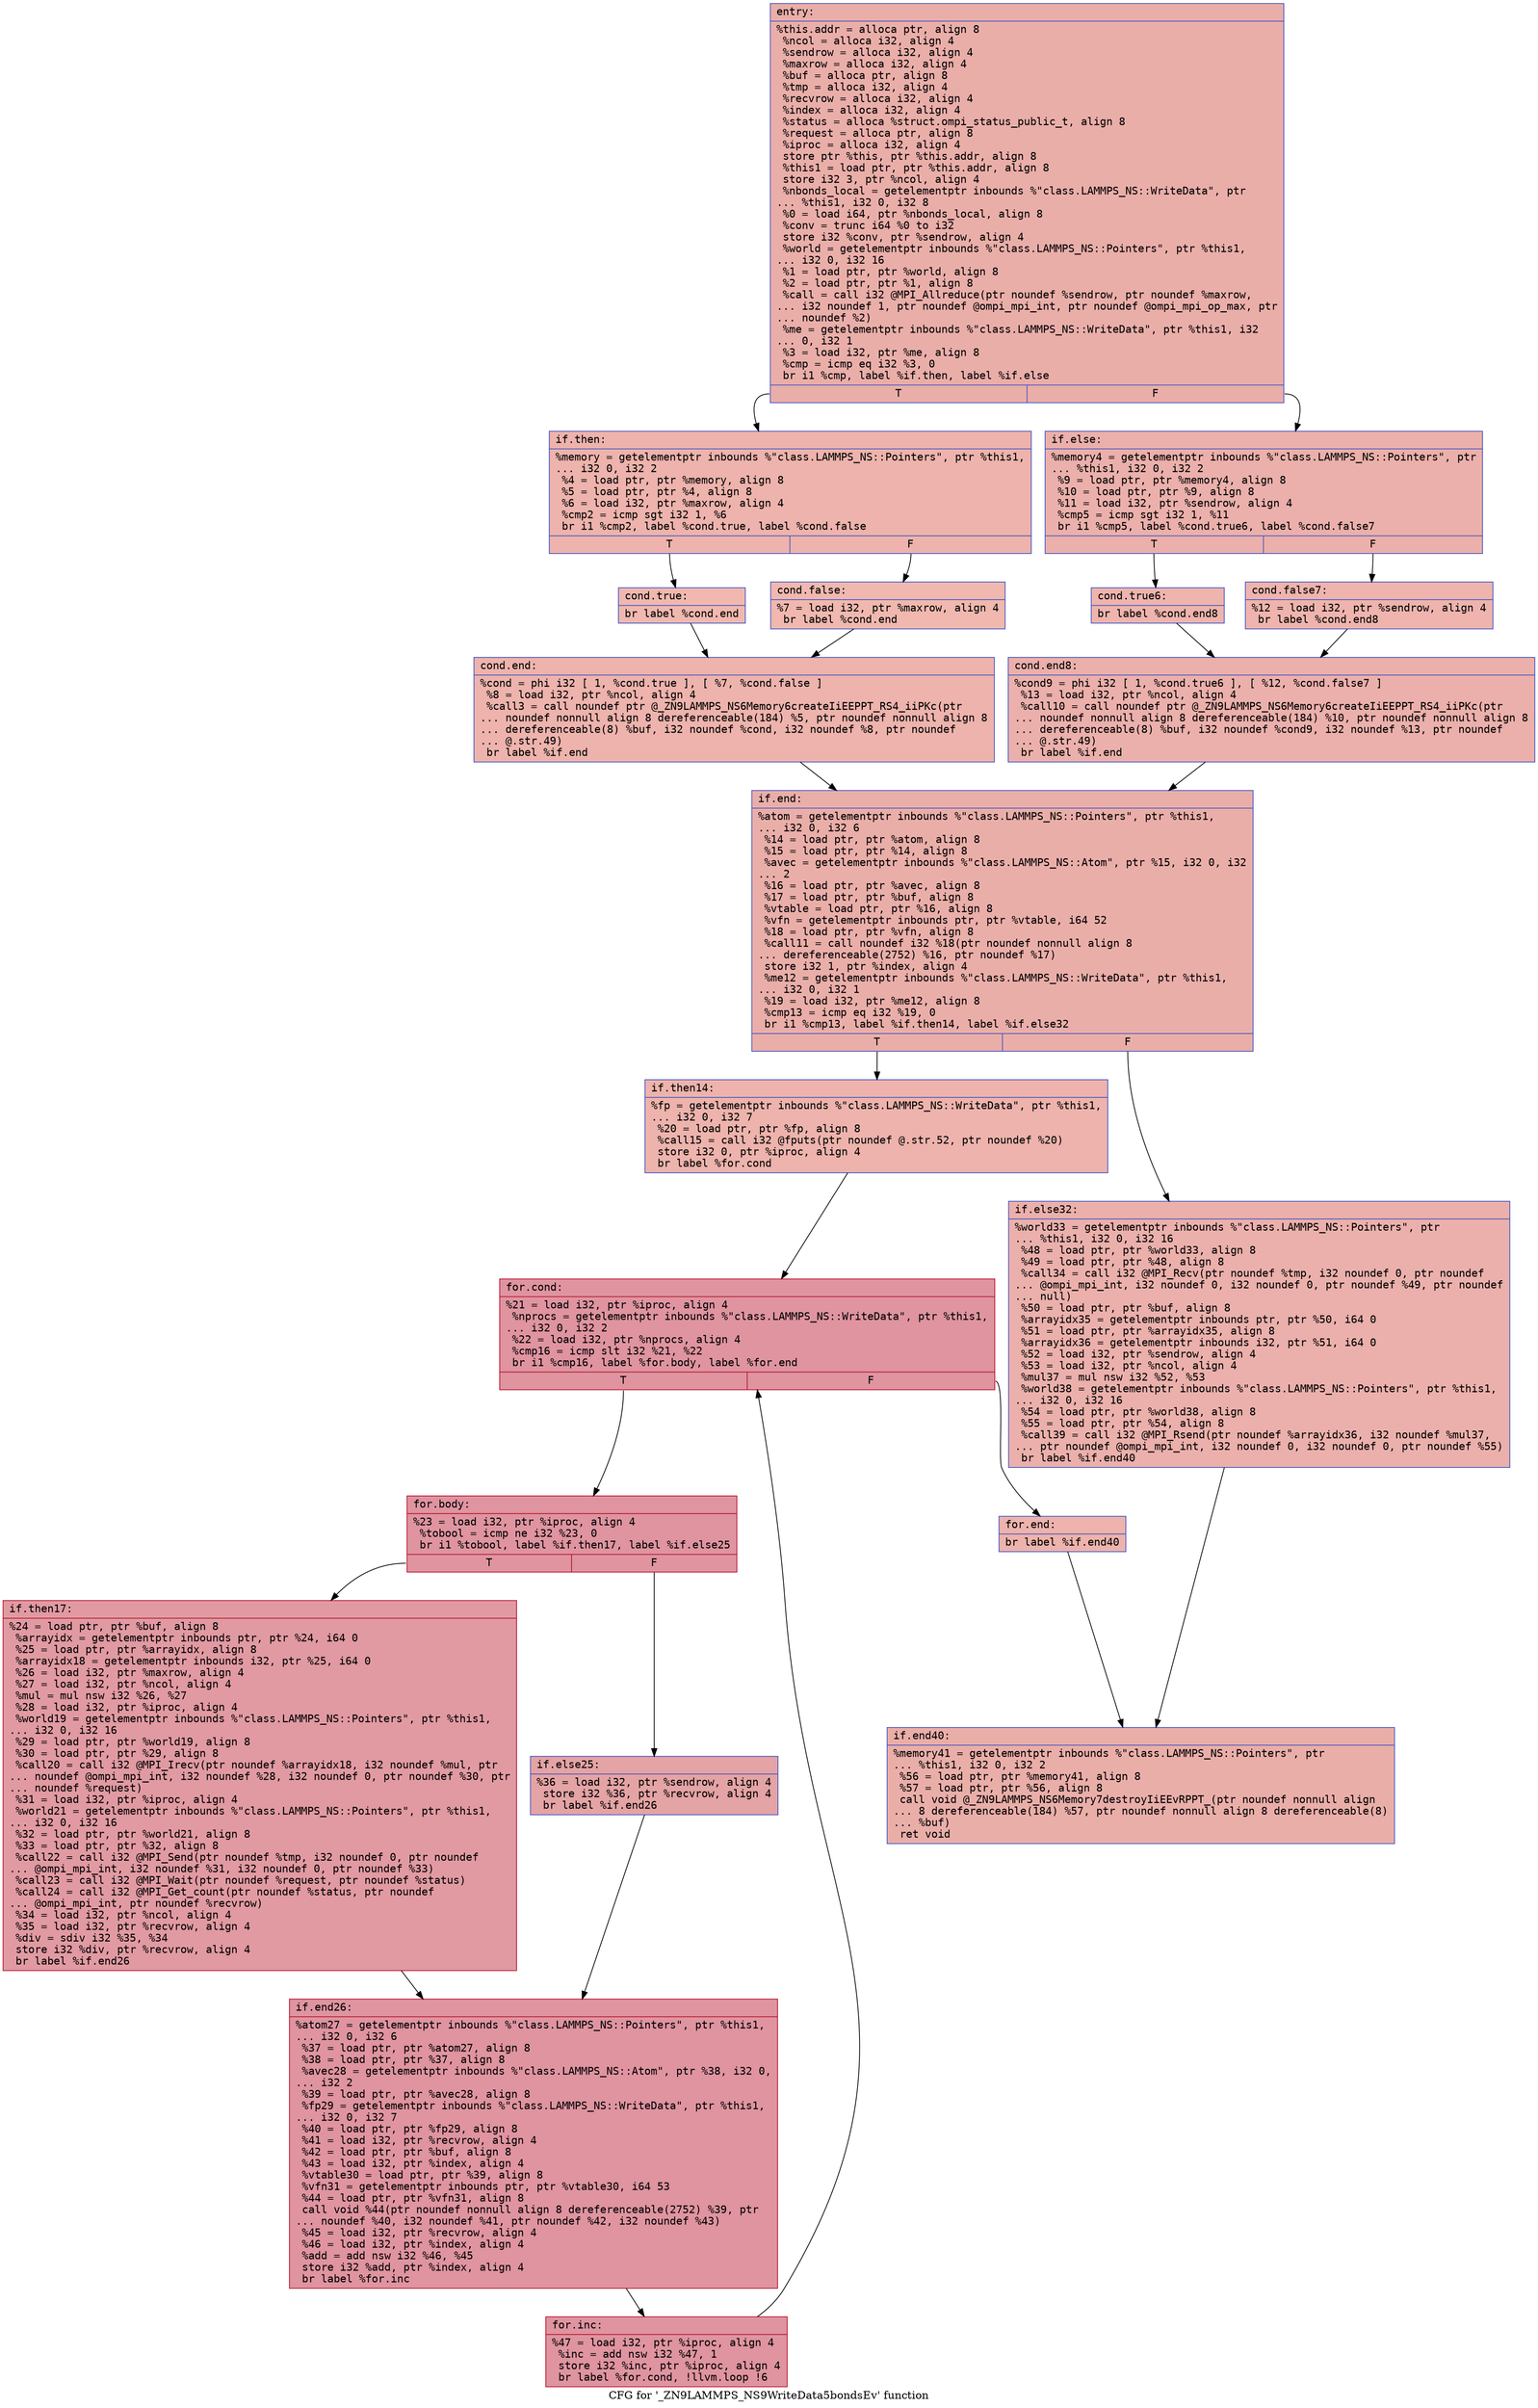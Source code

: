 digraph "CFG for '_ZN9LAMMPS_NS9WriteData5bondsEv' function" {
	label="CFG for '_ZN9LAMMPS_NS9WriteData5bondsEv' function";

	Node0x564c037406a0 [shape=record,color="#3d50c3ff", style=filled, fillcolor="#d0473d70" fontname="Courier",label="{entry:\l|  %this.addr = alloca ptr, align 8\l  %ncol = alloca i32, align 4\l  %sendrow = alloca i32, align 4\l  %maxrow = alloca i32, align 4\l  %buf = alloca ptr, align 8\l  %tmp = alloca i32, align 4\l  %recvrow = alloca i32, align 4\l  %index = alloca i32, align 4\l  %status = alloca %struct.ompi_status_public_t, align 8\l  %request = alloca ptr, align 8\l  %iproc = alloca i32, align 4\l  store ptr %this, ptr %this.addr, align 8\l  %this1 = load ptr, ptr %this.addr, align 8\l  store i32 3, ptr %ncol, align 4\l  %nbonds_local = getelementptr inbounds %\"class.LAMMPS_NS::WriteData\", ptr\l... %this1, i32 0, i32 8\l  %0 = load i64, ptr %nbonds_local, align 8\l  %conv = trunc i64 %0 to i32\l  store i32 %conv, ptr %sendrow, align 4\l  %world = getelementptr inbounds %\"class.LAMMPS_NS::Pointers\", ptr %this1,\l... i32 0, i32 16\l  %1 = load ptr, ptr %world, align 8\l  %2 = load ptr, ptr %1, align 8\l  %call = call i32 @MPI_Allreduce(ptr noundef %sendrow, ptr noundef %maxrow,\l... i32 noundef 1, ptr noundef @ompi_mpi_int, ptr noundef @ompi_mpi_op_max, ptr\l... noundef %2)\l  %me = getelementptr inbounds %\"class.LAMMPS_NS::WriteData\", ptr %this1, i32\l... 0, i32 1\l  %3 = load i32, ptr %me, align 8\l  %cmp = icmp eq i32 %3, 0\l  br i1 %cmp, label %if.then, label %if.else\l|{<s0>T|<s1>F}}"];
	Node0x564c037406a0:s0 -> Node0x564c03743150[tooltip="entry -> if.then\nProbability 37.50%" ];
	Node0x564c037406a0:s1 -> Node0x564c037431c0[tooltip="entry -> if.else\nProbability 62.50%" ];
	Node0x564c03743150 [shape=record,color="#3d50c3ff", style=filled, fillcolor="#d6524470" fontname="Courier",label="{if.then:\l|  %memory = getelementptr inbounds %\"class.LAMMPS_NS::Pointers\", ptr %this1,\l... i32 0, i32 2\l  %4 = load ptr, ptr %memory, align 8\l  %5 = load ptr, ptr %4, align 8\l  %6 = load i32, ptr %maxrow, align 4\l  %cmp2 = icmp sgt i32 1, %6\l  br i1 %cmp2, label %cond.true, label %cond.false\l|{<s0>T|<s1>F}}"];
	Node0x564c03743150:s0 -> Node0x564c037435f0[tooltip="if.then -> cond.true\nProbability 50.00%" ];
	Node0x564c03743150:s1 -> Node0x564c03742560[tooltip="if.then -> cond.false\nProbability 50.00%" ];
	Node0x564c037435f0 [shape=record,color="#3d50c3ff", style=filled, fillcolor="#dc5d4a70" fontname="Courier",label="{cond.true:\l|  br label %cond.end\l}"];
	Node0x564c037435f0 -> Node0x564c03742690[tooltip="cond.true -> cond.end\nProbability 100.00%" ];
	Node0x564c03742560 [shape=record,color="#3d50c3ff", style=filled, fillcolor="#dc5d4a70" fontname="Courier",label="{cond.false:\l|  %7 = load i32, ptr %maxrow, align 4\l  br label %cond.end\l}"];
	Node0x564c03742560 -> Node0x564c03742690[tooltip="cond.false -> cond.end\nProbability 100.00%" ];
	Node0x564c03742690 [shape=record,color="#3d50c3ff", style=filled, fillcolor="#d6524470" fontname="Courier",label="{cond.end:\l|  %cond = phi i32 [ 1, %cond.true ], [ %7, %cond.false ]\l  %8 = load i32, ptr %ncol, align 4\l  %call3 = call noundef ptr @_ZN9LAMMPS_NS6Memory6createIiEEPPT_RS4_iiPKc(ptr\l... noundef nonnull align 8 dereferenceable(184) %5, ptr noundef nonnull align 8\l... dereferenceable(8) %buf, i32 noundef %cond, i32 noundef %8, ptr noundef\l... @.str.49)\l  br label %if.end\l}"];
	Node0x564c03742690 -> Node0x564c03743e50[tooltip="cond.end -> if.end\nProbability 100.00%" ];
	Node0x564c037431c0 [shape=record,color="#3d50c3ff", style=filled, fillcolor="#d24b4070" fontname="Courier",label="{if.else:\l|  %memory4 = getelementptr inbounds %\"class.LAMMPS_NS::Pointers\", ptr\l... %this1, i32 0, i32 2\l  %9 = load ptr, ptr %memory4, align 8\l  %10 = load ptr, ptr %9, align 8\l  %11 = load i32, ptr %sendrow, align 4\l  %cmp5 = icmp sgt i32 1, %11\l  br i1 %cmp5, label %cond.true6, label %cond.false7\l|{<s0>T|<s1>F}}"];
	Node0x564c037431c0:s0 -> Node0x564c03744220[tooltip="if.else -> cond.true6\nProbability 50.00%" ];
	Node0x564c037431c0:s1 -> Node0x564c03744270[tooltip="if.else -> cond.false7\nProbability 50.00%" ];
	Node0x564c03744220 [shape=record,color="#3d50c3ff", style=filled, fillcolor="#d8564670" fontname="Courier",label="{cond.true6:\l|  br label %cond.end8\l}"];
	Node0x564c03744220 -> Node0x564c037443a0[tooltip="cond.true6 -> cond.end8\nProbability 100.00%" ];
	Node0x564c03744270 [shape=record,color="#3d50c3ff", style=filled, fillcolor="#d8564670" fontname="Courier",label="{cond.false7:\l|  %12 = load i32, ptr %sendrow, align 4\l  br label %cond.end8\l}"];
	Node0x564c03744270 -> Node0x564c037443a0[tooltip="cond.false7 -> cond.end8\nProbability 100.00%" ];
	Node0x564c037443a0 [shape=record,color="#3d50c3ff", style=filled, fillcolor="#d24b4070" fontname="Courier",label="{cond.end8:\l|  %cond9 = phi i32 [ 1, %cond.true6 ], [ %12, %cond.false7 ]\l  %13 = load i32, ptr %ncol, align 4\l  %call10 = call noundef ptr @_ZN9LAMMPS_NS6Memory6createIiEEPPT_RS4_iiPKc(ptr\l... noundef nonnull align 8 dereferenceable(184) %10, ptr noundef nonnull align 8\l... dereferenceable(8) %buf, i32 noundef %cond9, i32 noundef %13, ptr noundef\l... @.str.49)\l  br label %if.end\l}"];
	Node0x564c037443a0 -> Node0x564c03743e50[tooltip="cond.end8 -> if.end\nProbability 100.00%" ];
	Node0x564c03743e50 [shape=record,color="#3d50c3ff", style=filled, fillcolor="#d0473d70" fontname="Courier",label="{if.end:\l|  %atom = getelementptr inbounds %\"class.LAMMPS_NS::Pointers\", ptr %this1,\l... i32 0, i32 6\l  %14 = load ptr, ptr %atom, align 8\l  %15 = load ptr, ptr %14, align 8\l  %avec = getelementptr inbounds %\"class.LAMMPS_NS::Atom\", ptr %15, i32 0, i32\l... 2\l  %16 = load ptr, ptr %avec, align 8\l  %17 = load ptr, ptr %buf, align 8\l  %vtable = load ptr, ptr %16, align 8\l  %vfn = getelementptr inbounds ptr, ptr %vtable, i64 52\l  %18 = load ptr, ptr %vfn, align 8\l  %call11 = call noundef i32 %18(ptr noundef nonnull align 8\l... dereferenceable(2752) %16, ptr noundef %17)\l  store i32 1, ptr %index, align 4\l  %me12 = getelementptr inbounds %\"class.LAMMPS_NS::WriteData\", ptr %this1,\l... i32 0, i32 1\l  %19 = load i32, ptr %me12, align 8\l  %cmp13 = icmp eq i32 %19, 0\l  br i1 %cmp13, label %if.then14, label %if.else32\l|{<s0>T|<s1>F}}"];
	Node0x564c03743e50:s0 -> Node0x564c03745210[tooltip="if.end -> if.then14\nProbability 37.50%" ];
	Node0x564c03743e50:s1 -> Node0x564c03745260[tooltip="if.end -> if.else32\nProbability 62.50%" ];
	Node0x564c03745210 [shape=record,color="#3d50c3ff", style=filled, fillcolor="#d6524470" fontname="Courier",label="{if.then14:\l|  %fp = getelementptr inbounds %\"class.LAMMPS_NS::WriteData\", ptr %this1,\l... i32 0, i32 7\l  %20 = load ptr, ptr %fp, align 8\l  %call15 = call i32 @fputs(ptr noundef @.str.52, ptr noundef %20)\l  store i32 0, ptr %iproc, align 4\l  br label %for.cond\l}"];
	Node0x564c03745210 -> Node0x564c037456e0[tooltip="if.then14 -> for.cond\nProbability 100.00%" ];
	Node0x564c037456e0 [shape=record,color="#b70d28ff", style=filled, fillcolor="#b70d2870" fontname="Courier",label="{for.cond:\l|  %21 = load i32, ptr %iproc, align 4\l  %nprocs = getelementptr inbounds %\"class.LAMMPS_NS::WriteData\", ptr %this1,\l... i32 0, i32 2\l  %22 = load i32, ptr %nprocs, align 4\l  %cmp16 = icmp slt i32 %21, %22\l  br i1 %cmp16, label %for.body, label %for.end\l|{<s0>T|<s1>F}}"];
	Node0x564c037456e0:s0 -> Node0x564c03745d80[tooltip="for.cond -> for.body\nProbability 96.88%" ];
	Node0x564c037456e0:s1 -> Node0x564c03745dd0[tooltip="for.cond -> for.end\nProbability 3.12%" ];
	Node0x564c03745d80 [shape=record,color="#b70d28ff", style=filled, fillcolor="#b70d2870" fontname="Courier",label="{for.body:\l|  %23 = load i32, ptr %iproc, align 4\l  %tobool = icmp ne i32 %23, 0\l  br i1 %tobool, label %if.then17, label %if.else25\l|{<s0>T|<s1>F}}"];
	Node0x564c03745d80:s0 -> Node0x564c03746080[tooltip="for.body -> if.then17\nProbability 62.50%" ];
	Node0x564c03745d80:s1 -> Node0x564c03746100[tooltip="for.body -> if.else25\nProbability 37.50%" ];
	Node0x564c03746080 [shape=record,color="#b70d28ff", style=filled, fillcolor="#bb1b2c70" fontname="Courier",label="{if.then17:\l|  %24 = load ptr, ptr %buf, align 8\l  %arrayidx = getelementptr inbounds ptr, ptr %24, i64 0\l  %25 = load ptr, ptr %arrayidx, align 8\l  %arrayidx18 = getelementptr inbounds i32, ptr %25, i64 0\l  %26 = load i32, ptr %maxrow, align 4\l  %27 = load i32, ptr %ncol, align 4\l  %mul = mul nsw i32 %26, %27\l  %28 = load i32, ptr %iproc, align 4\l  %world19 = getelementptr inbounds %\"class.LAMMPS_NS::Pointers\", ptr %this1,\l... i32 0, i32 16\l  %29 = load ptr, ptr %world19, align 8\l  %30 = load ptr, ptr %29, align 8\l  %call20 = call i32 @MPI_Irecv(ptr noundef %arrayidx18, i32 noundef %mul, ptr\l... noundef @ompi_mpi_int, i32 noundef %28, i32 noundef 0, ptr noundef %30, ptr\l... noundef %request)\l  %31 = load i32, ptr %iproc, align 4\l  %world21 = getelementptr inbounds %\"class.LAMMPS_NS::Pointers\", ptr %this1,\l... i32 0, i32 16\l  %32 = load ptr, ptr %world21, align 8\l  %33 = load ptr, ptr %32, align 8\l  %call22 = call i32 @MPI_Send(ptr noundef %tmp, i32 noundef 0, ptr noundef\l... @ompi_mpi_int, i32 noundef %31, i32 noundef 0, ptr noundef %33)\l  %call23 = call i32 @MPI_Wait(ptr noundef %request, ptr noundef %status)\l  %call24 = call i32 @MPI_Get_count(ptr noundef %status, ptr noundef\l... @ompi_mpi_int, ptr noundef %recvrow)\l  %34 = load i32, ptr %ncol, align 4\l  %35 = load i32, ptr %recvrow, align 4\l  %div = sdiv i32 %35, %34\l  store i32 %div, ptr %recvrow, align 4\l  br label %if.end26\l}"];
	Node0x564c03746080 -> Node0x564c03747340[tooltip="if.then17 -> if.end26\nProbability 100.00%" ];
	Node0x564c03746100 [shape=record,color="#3d50c3ff", style=filled, fillcolor="#c32e3170" fontname="Courier",label="{if.else25:\l|  %36 = load i32, ptr %sendrow, align 4\l  store i32 %36, ptr %recvrow, align 4\l  br label %if.end26\l}"];
	Node0x564c03746100 -> Node0x564c03747340[tooltip="if.else25 -> if.end26\nProbability 100.00%" ];
	Node0x564c03747340 [shape=record,color="#b70d28ff", style=filled, fillcolor="#b70d2870" fontname="Courier",label="{if.end26:\l|  %atom27 = getelementptr inbounds %\"class.LAMMPS_NS::Pointers\", ptr %this1,\l... i32 0, i32 6\l  %37 = load ptr, ptr %atom27, align 8\l  %38 = load ptr, ptr %37, align 8\l  %avec28 = getelementptr inbounds %\"class.LAMMPS_NS::Atom\", ptr %38, i32 0,\l... i32 2\l  %39 = load ptr, ptr %avec28, align 8\l  %fp29 = getelementptr inbounds %\"class.LAMMPS_NS::WriteData\", ptr %this1,\l... i32 0, i32 7\l  %40 = load ptr, ptr %fp29, align 8\l  %41 = load i32, ptr %recvrow, align 4\l  %42 = load ptr, ptr %buf, align 8\l  %43 = load i32, ptr %index, align 4\l  %vtable30 = load ptr, ptr %39, align 8\l  %vfn31 = getelementptr inbounds ptr, ptr %vtable30, i64 53\l  %44 = load ptr, ptr %vfn31, align 8\l  call void %44(ptr noundef nonnull align 8 dereferenceable(2752) %39, ptr\l... noundef %40, i32 noundef %41, ptr noundef %42, i32 noundef %43)\l  %45 = load i32, ptr %recvrow, align 4\l  %46 = load i32, ptr %index, align 4\l  %add = add nsw i32 %46, %45\l  store i32 %add, ptr %index, align 4\l  br label %for.inc\l}"];
	Node0x564c03747340 -> Node0x564c037481e0[tooltip="if.end26 -> for.inc\nProbability 100.00%" ];
	Node0x564c037481e0 [shape=record,color="#b70d28ff", style=filled, fillcolor="#b70d2870" fontname="Courier",label="{for.inc:\l|  %47 = load i32, ptr %iproc, align 4\l  %inc = add nsw i32 %47, 1\l  store i32 %inc, ptr %iproc, align 4\l  br label %for.cond, !llvm.loop !6\l}"];
	Node0x564c037481e0 -> Node0x564c037456e0[tooltip="for.inc -> for.cond\nProbability 100.00%" ];
	Node0x564c03745dd0 [shape=record,color="#3d50c3ff", style=filled, fillcolor="#d6524470" fontname="Courier",label="{for.end:\l|  br label %if.end40\l}"];
	Node0x564c03745dd0 -> Node0x564c03748dc0[tooltip="for.end -> if.end40\nProbability 100.00%" ];
	Node0x564c03745260 [shape=record,color="#3d50c3ff", style=filled, fillcolor="#d24b4070" fontname="Courier",label="{if.else32:\l|  %world33 = getelementptr inbounds %\"class.LAMMPS_NS::Pointers\", ptr\l... %this1, i32 0, i32 16\l  %48 = load ptr, ptr %world33, align 8\l  %49 = load ptr, ptr %48, align 8\l  %call34 = call i32 @MPI_Recv(ptr noundef %tmp, i32 noundef 0, ptr noundef\l... @ompi_mpi_int, i32 noundef 0, i32 noundef 0, ptr noundef %49, ptr noundef\l... null)\l  %50 = load ptr, ptr %buf, align 8\l  %arrayidx35 = getelementptr inbounds ptr, ptr %50, i64 0\l  %51 = load ptr, ptr %arrayidx35, align 8\l  %arrayidx36 = getelementptr inbounds i32, ptr %51, i64 0\l  %52 = load i32, ptr %sendrow, align 4\l  %53 = load i32, ptr %ncol, align 4\l  %mul37 = mul nsw i32 %52, %53\l  %world38 = getelementptr inbounds %\"class.LAMMPS_NS::Pointers\", ptr %this1,\l... i32 0, i32 16\l  %54 = load ptr, ptr %world38, align 8\l  %55 = load ptr, ptr %54, align 8\l  %call39 = call i32 @MPI_Rsend(ptr noundef %arrayidx36, i32 noundef %mul37,\l... ptr noundef @ompi_mpi_int, i32 noundef 0, i32 noundef 0, ptr noundef %55)\l  br label %if.end40\l}"];
	Node0x564c03745260 -> Node0x564c03748dc0[tooltip="if.else32 -> if.end40\nProbability 100.00%" ];
	Node0x564c03748dc0 [shape=record,color="#3d50c3ff", style=filled, fillcolor="#d0473d70" fontname="Courier",label="{if.end40:\l|  %memory41 = getelementptr inbounds %\"class.LAMMPS_NS::Pointers\", ptr\l... %this1, i32 0, i32 2\l  %56 = load ptr, ptr %memory41, align 8\l  %57 = load ptr, ptr %56, align 8\l  call void @_ZN9LAMMPS_NS6Memory7destroyIiEEvRPPT_(ptr noundef nonnull align\l... 8 dereferenceable(184) %57, ptr noundef nonnull align 8 dereferenceable(8)\l... %buf)\l  ret void\l}"];
}
